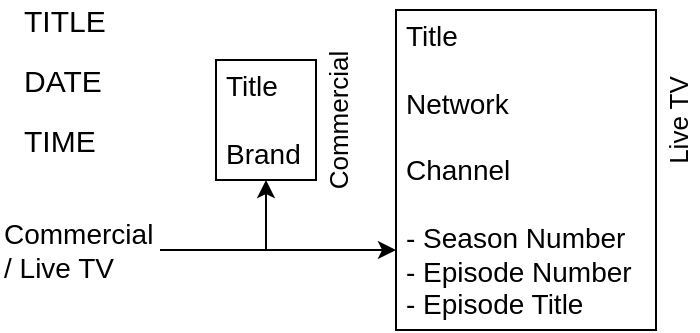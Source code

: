 <mxfile version="14.4.2" type="device"><diagram id="0V7xy6jZgTzvP97vJk_I" name="Page-1"><mxGraphModel dx="1298" dy="811" grid="1" gridSize="10" guides="1" tooltips="1" connect="1" arrows="1" fold="1" page="1" pageScale="1" pageWidth="827" pageHeight="1169" math="0" shadow="0"><root><mxCell id="0"/><mxCell id="1" parent="0"/><mxCell id="zQjF-bG210d97pgu06I7-1" value="&lt;font style=&quot;font-size: 15px;&quot;&gt;TITLE&lt;/font&gt;" style="text;html=1;strokeColor=none;fillColor=none;align=left;verticalAlign=middle;whiteSpace=wrap;rounded=0;fontSize=15;" vertex="1" parent="1"><mxGeometry x="122" y="155" width="40" height="20" as="geometry"/></mxCell><mxCell id="zQjF-bG210d97pgu06I7-2" value="DATE" style="text;html=1;strokeColor=none;fillColor=none;align=left;verticalAlign=middle;whiteSpace=wrap;rounded=0;fontSize=15;" vertex="1" parent="1"><mxGeometry x="122" y="185" width="40" height="20" as="geometry"/></mxCell><mxCell id="zQjF-bG210d97pgu06I7-3" value="TIME" style="text;html=1;strokeColor=none;fillColor=none;align=left;verticalAlign=middle;whiteSpace=wrap;rounded=0;fontSize=15;" vertex="1" parent="1"><mxGeometry x="122" y="215" width="40" height="20" as="geometry"/></mxCell><mxCell id="zQjF-bG210d97pgu06I7-10" style="edgeStyle=orthogonalEdgeStyle;rounded=0;orthogonalLoop=1;jettySize=auto;html=1;entryX=0.5;entryY=1;entryDx=0;entryDy=0;fontSize=14;" edge="1" parent="1" source="zQjF-bG210d97pgu06I7-6" target="zQjF-bG210d97pgu06I7-9"><mxGeometry relative="1" as="geometry"/></mxCell><mxCell id="zQjF-bG210d97pgu06I7-14" style="edgeStyle=orthogonalEdgeStyle;rounded=0;orthogonalLoop=1;jettySize=auto;html=1;entryX=0;entryY=0.75;entryDx=0;entryDy=0;fontSize=15;" edge="1" parent="1" source="zQjF-bG210d97pgu06I7-6" target="zQjF-bG210d97pgu06I7-11"><mxGeometry relative="1" as="geometry"/></mxCell><mxCell id="zQjF-bG210d97pgu06I7-6" value="Commercial / Live TV" style="text;html=1;strokeColor=none;fillColor=none;align=left;verticalAlign=middle;whiteSpace=wrap;rounded=0;fontSize=14;" vertex="1" parent="1"><mxGeometry x="112" y="270" width="80" height="20" as="geometry"/></mxCell><mxCell id="zQjF-bG210d97pgu06I7-9" value="Title&lt;br&gt;&lt;br&gt;Brand" style="rounded=0;whiteSpace=wrap;html=1;fontSize=14;align=left;spacingLeft=3;" vertex="1" parent="1"><mxGeometry x="220" y="185" width="50" height="60" as="geometry"/></mxCell><mxCell id="zQjF-bG210d97pgu06I7-11" value="Title&lt;br&gt;&lt;br&gt;Network&lt;br&gt;&lt;br&gt;Channel&lt;br&gt;&lt;br&gt;- Season Number&lt;br&gt;- Episode Number&lt;br&gt;- Episode Title" style="rounded=0;whiteSpace=wrap;html=1;fontSize=14;align=left;spacingLeft=3;" vertex="1" parent="1"><mxGeometry x="310" y="160" width="130" height="160" as="geometry"/></mxCell><mxCell id="zQjF-bG210d97pgu06I7-12" value="Commercial" style="text;html=1;strokeColor=none;fillColor=none;align=center;verticalAlign=middle;whiteSpace=wrap;rounded=0;fontSize=13;rotation=-90;" vertex="1" parent="1"><mxGeometry x="261" y="205" width="40" height="20" as="geometry"/></mxCell><mxCell id="zQjF-bG210d97pgu06I7-13" value="Live TV" style="text;html=1;strokeColor=none;fillColor=none;align=center;verticalAlign=middle;whiteSpace=wrap;rounded=0;fontSize=13;rotation=-90;" vertex="1" parent="1"><mxGeometry x="411" y="205" width="80" height="20" as="geometry"/></mxCell></root></mxGraphModel></diagram></mxfile>